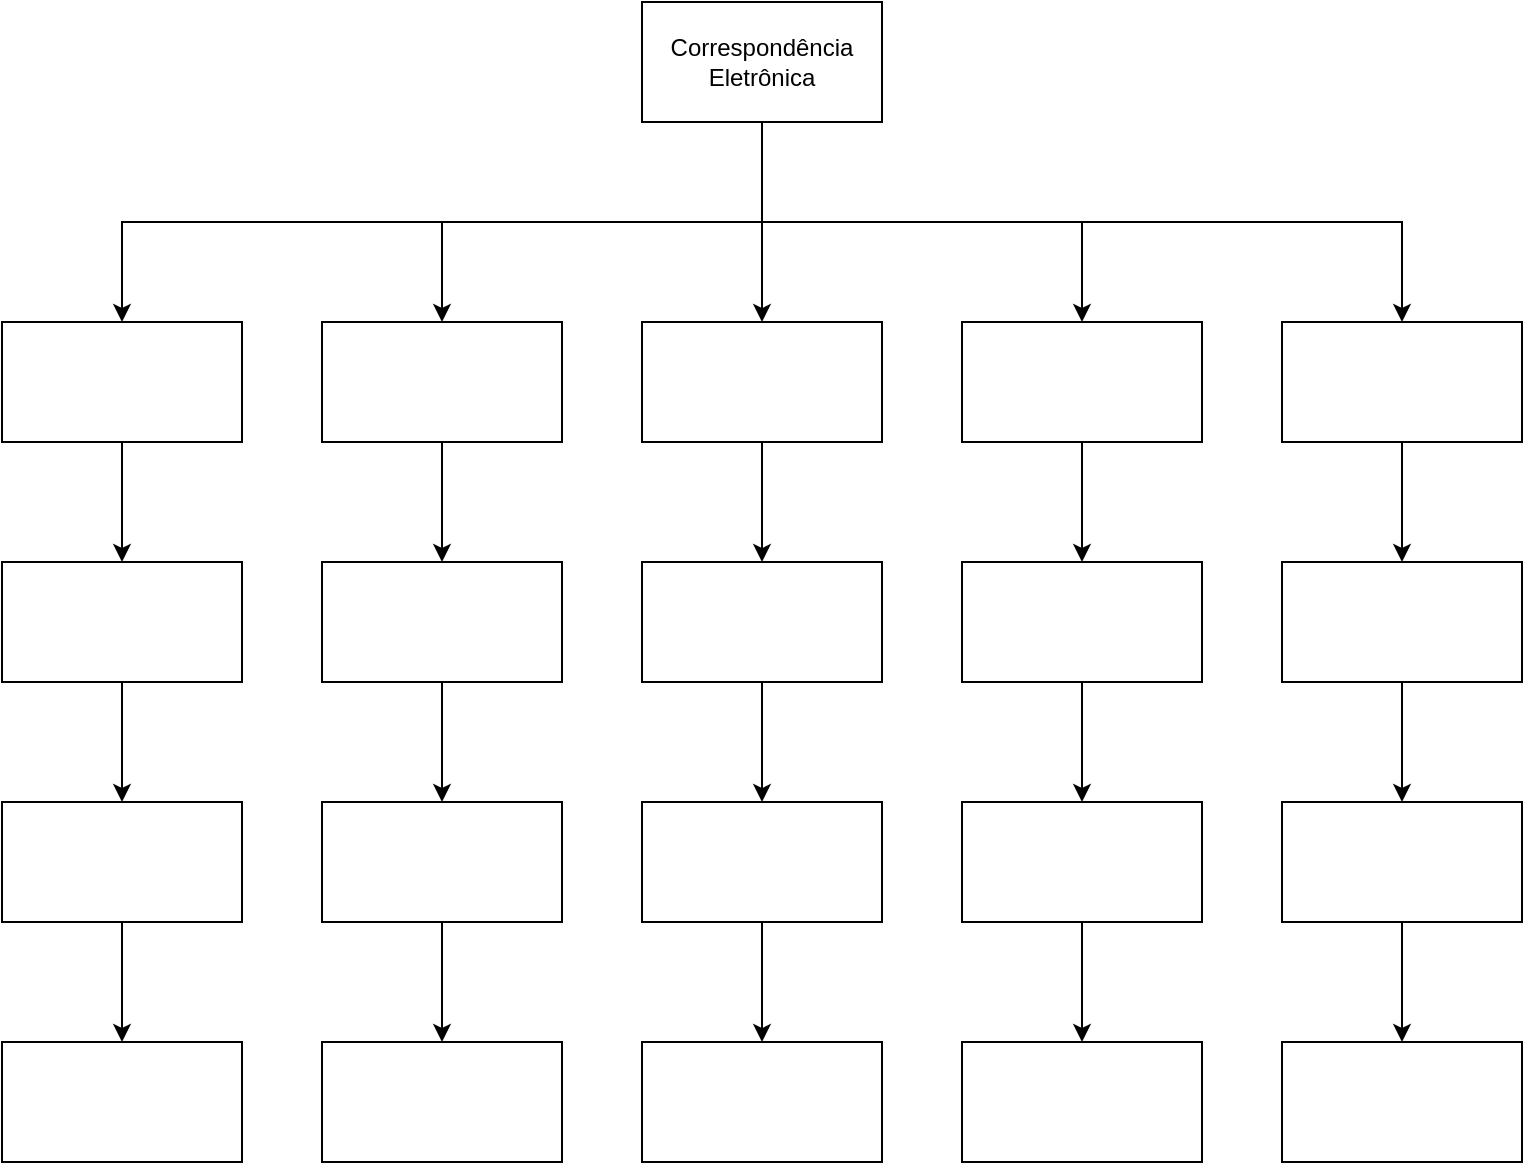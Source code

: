 <mxfile version="22.0.0" type="github">
  <diagram name="Page-1" id="D-1xYFfyUF5brrtXwwSW">
    <mxGraphModel dx="1028" dy="569" grid="1" gridSize="10" guides="1" tooltips="1" connect="1" arrows="1" fold="1" page="1" pageScale="1" pageWidth="850" pageHeight="1100" math="0" shadow="0">
      <root>
        <mxCell id="0" />
        <mxCell id="1" parent="0" />
        <mxCell id="EP6wdVNV-JdF1x0DyxK7-22" style="edgeStyle=orthogonalEdgeStyle;rounded=0;orthogonalLoop=1;jettySize=auto;html=1;exitX=0.5;exitY=1;exitDx=0;exitDy=0;entryX=0.5;entryY=0;entryDx=0;entryDy=0;" edge="1" parent="1" source="EP6wdVNV-JdF1x0DyxK7-1" target="EP6wdVNV-JdF1x0DyxK7-2">
          <mxGeometry relative="1" as="geometry" />
        </mxCell>
        <mxCell id="EP6wdVNV-JdF1x0DyxK7-23" style="edgeStyle=orthogonalEdgeStyle;rounded=0;orthogonalLoop=1;jettySize=auto;html=1;exitX=0.5;exitY=1;exitDx=0;exitDy=0;entryX=0.5;entryY=0;entryDx=0;entryDy=0;" edge="1" parent="1" source="EP6wdVNV-JdF1x0DyxK7-1" target="EP6wdVNV-JdF1x0DyxK7-5">
          <mxGeometry relative="1" as="geometry" />
        </mxCell>
        <mxCell id="EP6wdVNV-JdF1x0DyxK7-24" style="edgeStyle=orthogonalEdgeStyle;rounded=0;orthogonalLoop=1;jettySize=auto;html=1;exitX=0.5;exitY=1;exitDx=0;exitDy=0;entryX=0.5;entryY=0;entryDx=0;entryDy=0;" edge="1" parent="1" source="EP6wdVNV-JdF1x0DyxK7-1" target="EP6wdVNV-JdF1x0DyxK7-3">
          <mxGeometry relative="1" as="geometry" />
        </mxCell>
        <mxCell id="EP6wdVNV-JdF1x0DyxK7-25" style="edgeStyle=orthogonalEdgeStyle;rounded=0;orthogonalLoop=1;jettySize=auto;html=1;exitX=0.5;exitY=1;exitDx=0;exitDy=0;entryX=0.5;entryY=0;entryDx=0;entryDy=0;" edge="1" parent="1" source="EP6wdVNV-JdF1x0DyxK7-1" target="EP6wdVNV-JdF1x0DyxK7-4">
          <mxGeometry relative="1" as="geometry" />
        </mxCell>
        <mxCell id="EP6wdVNV-JdF1x0DyxK7-26" style="edgeStyle=orthogonalEdgeStyle;rounded=0;orthogonalLoop=1;jettySize=auto;html=1;exitX=0.5;exitY=1;exitDx=0;exitDy=0;entryX=0.5;entryY=0;entryDx=0;entryDy=0;" edge="1" parent="1" source="EP6wdVNV-JdF1x0DyxK7-1" target="EP6wdVNV-JdF1x0DyxK7-6">
          <mxGeometry relative="1" as="geometry" />
        </mxCell>
        <mxCell id="EP6wdVNV-JdF1x0DyxK7-1" value="Correspondência Eletrônica&lt;span id=&quot;docs-internal-guid-e67e9642-7fff-54b9-82e5-9a89ee6bfa45&quot;&gt;&lt;/span&gt;" style="rounded=0;whiteSpace=wrap;html=1;" vertex="1" parent="1">
          <mxGeometry x="365" y="220" width="120" height="60" as="geometry" />
        </mxCell>
        <mxCell id="EP6wdVNV-JdF1x0DyxK7-29" style="edgeStyle=orthogonalEdgeStyle;rounded=0;orthogonalLoop=1;jettySize=auto;html=1;exitX=0.5;exitY=1;exitDx=0;exitDy=0;entryX=0.5;entryY=0;entryDx=0;entryDy=0;" edge="1" parent="1" source="EP6wdVNV-JdF1x0DyxK7-2" target="EP6wdVNV-JdF1x0DyxK7-7">
          <mxGeometry relative="1" as="geometry" />
        </mxCell>
        <mxCell id="EP6wdVNV-JdF1x0DyxK7-2" value="" style="rounded=0;whiteSpace=wrap;html=1;" vertex="1" parent="1">
          <mxGeometry x="365" y="380" width="120" height="60" as="geometry" />
        </mxCell>
        <mxCell id="EP6wdVNV-JdF1x0DyxK7-28" style="edgeStyle=orthogonalEdgeStyle;rounded=0;orthogonalLoop=1;jettySize=auto;html=1;exitX=0.5;exitY=1;exitDx=0;exitDy=0;entryX=0.5;entryY=0;entryDx=0;entryDy=0;" edge="1" parent="1" source="EP6wdVNV-JdF1x0DyxK7-3" target="EP6wdVNV-JdF1x0DyxK7-8">
          <mxGeometry relative="1" as="geometry" />
        </mxCell>
        <mxCell id="EP6wdVNV-JdF1x0DyxK7-3" value="" style="rounded=0;whiteSpace=wrap;html=1;" vertex="1" parent="1">
          <mxGeometry x="205" y="380" width="120" height="60" as="geometry" />
        </mxCell>
        <mxCell id="EP6wdVNV-JdF1x0DyxK7-30" style="edgeStyle=orthogonalEdgeStyle;rounded=0;orthogonalLoop=1;jettySize=auto;html=1;exitX=0.5;exitY=1;exitDx=0;exitDy=0;entryX=0.5;entryY=0;entryDx=0;entryDy=0;" edge="1" parent="1" source="EP6wdVNV-JdF1x0DyxK7-4" target="EP6wdVNV-JdF1x0DyxK7-9">
          <mxGeometry relative="1" as="geometry" />
        </mxCell>
        <mxCell id="EP6wdVNV-JdF1x0DyxK7-4" value="" style="rounded=0;whiteSpace=wrap;html=1;" vertex="1" parent="1">
          <mxGeometry x="525" y="380" width="120" height="60" as="geometry" />
        </mxCell>
        <mxCell id="EP6wdVNV-JdF1x0DyxK7-27" style="edgeStyle=orthogonalEdgeStyle;rounded=0;orthogonalLoop=1;jettySize=auto;html=1;exitX=0.5;exitY=1;exitDx=0;exitDy=0;entryX=0.5;entryY=0;entryDx=0;entryDy=0;" edge="1" parent="1" source="EP6wdVNV-JdF1x0DyxK7-5" target="EP6wdVNV-JdF1x0DyxK7-10">
          <mxGeometry relative="1" as="geometry" />
        </mxCell>
        <mxCell id="EP6wdVNV-JdF1x0DyxK7-5" value="" style="rounded=0;whiteSpace=wrap;html=1;" vertex="1" parent="1">
          <mxGeometry x="45" y="380" width="120" height="60" as="geometry" />
        </mxCell>
        <mxCell id="EP6wdVNV-JdF1x0DyxK7-31" style="edgeStyle=orthogonalEdgeStyle;rounded=0;orthogonalLoop=1;jettySize=auto;html=1;exitX=0.5;exitY=1;exitDx=0;exitDy=0;entryX=0.5;entryY=0;entryDx=0;entryDy=0;" edge="1" parent="1" source="EP6wdVNV-JdF1x0DyxK7-6" target="EP6wdVNV-JdF1x0DyxK7-11">
          <mxGeometry relative="1" as="geometry" />
        </mxCell>
        <mxCell id="EP6wdVNV-JdF1x0DyxK7-6" value="" style="rounded=0;whiteSpace=wrap;html=1;" vertex="1" parent="1">
          <mxGeometry x="685" y="380" width="120" height="60" as="geometry" />
        </mxCell>
        <mxCell id="EP6wdVNV-JdF1x0DyxK7-34" style="edgeStyle=orthogonalEdgeStyle;rounded=0;orthogonalLoop=1;jettySize=auto;html=1;exitX=0.5;exitY=1;exitDx=0;exitDy=0;entryX=0.5;entryY=0;entryDx=0;entryDy=0;" edge="1" parent="1" source="EP6wdVNV-JdF1x0DyxK7-7" target="EP6wdVNV-JdF1x0DyxK7-12">
          <mxGeometry relative="1" as="geometry" />
        </mxCell>
        <mxCell id="EP6wdVNV-JdF1x0DyxK7-7" value="" style="rounded=0;whiteSpace=wrap;html=1;" vertex="1" parent="1">
          <mxGeometry x="365" y="500" width="120" height="60" as="geometry" />
        </mxCell>
        <mxCell id="EP6wdVNV-JdF1x0DyxK7-33" style="edgeStyle=orthogonalEdgeStyle;rounded=0;orthogonalLoop=1;jettySize=auto;html=1;exitX=0.5;exitY=1;exitDx=0;exitDy=0;entryX=0.5;entryY=0;entryDx=0;entryDy=0;" edge="1" parent="1" source="EP6wdVNV-JdF1x0DyxK7-8" target="EP6wdVNV-JdF1x0DyxK7-13">
          <mxGeometry relative="1" as="geometry" />
        </mxCell>
        <mxCell id="EP6wdVNV-JdF1x0DyxK7-8" value="" style="rounded=0;whiteSpace=wrap;html=1;" vertex="1" parent="1">
          <mxGeometry x="205" y="500" width="120" height="60" as="geometry" />
        </mxCell>
        <mxCell id="EP6wdVNV-JdF1x0DyxK7-35" style="edgeStyle=orthogonalEdgeStyle;rounded=0;orthogonalLoop=1;jettySize=auto;html=1;exitX=0.5;exitY=1;exitDx=0;exitDy=0;entryX=0.5;entryY=0;entryDx=0;entryDy=0;" edge="1" parent="1" source="EP6wdVNV-JdF1x0DyxK7-9" target="EP6wdVNV-JdF1x0DyxK7-14">
          <mxGeometry relative="1" as="geometry" />
        </mxCell>
        <mxCell id="EP6wdVNV-JdF1x0DyxK7-9" value="" style="rounded=0;whiteSpace=wrap;html=1;" vertex="1" parent="1">
          <mxGeometry x="525" y="500" width="120" height="60" as="geometry" />
        </mxCell>
        <mxCell id="EP6wdVNV-JdF1x0DyxK7-32" style="edgeStyle=orthogonalEdgeStyle;rounded=0;orthogonalLoop=1;jettySize=auto;html=1;exitX=0.5;exitY=1;exitDx=0;exitDy=0;entryX=0.5;entryY=0;entryDx=0;entryDy=0;" edge="1" parent="1" source="EP6wdVNV-JdF1x0DyxK7-10" target="EP6wdVNV-JdF1x0DyxK7-15">
          <mxGeometry relative="1" as="geometry" />
        </mxCell>
        <mxCell id="EP6wdVNV-JdF1x0DyxK7-10" value="" style="rounded=0;whiteSpace=wrap;html=1;" vertex="1" parent="1">
          <mxGeometry x="45" y="500" width="120" height="60" as="geometry" />
        </mxCell>
        <mxCell id="EP6wdVNV-JdF1x0DyxK7-36" style="edgeStyle=orthogonalEdgeStyle;rounded=0;orthogonalLoop=1;jettySize=auto;html=1;exitX=0.5;exitY=1;exitDx=0;exitDy=0;entryX=0.5;entryY=0;entryDx=0;entryDy=0;" edge="1" parent="1" source="EP6wdVNV-JdF1x0DyxK7-11" target="EP6wdVNV-JdF1x0DyxK7-16">
          <mxGeometry relative="1" as="geometry" />
        </mxCell>
        <mxCell id="EP6wdVNV-JdF1x0DyxK7-11" value="" style="rounded=0;whiteSpace=wrap;html=1;" vertex="1" parent="1">
          <mxGeometry x="685" y="500" width="120" height="60" as="geometry" />
        </mxCell>
        <mxCell id="EP6wdVNV-JdF1x0DyxK7-39" style="edgeStyle=orthogonalEdgeStyle;rounded=0;orthogonalLoop=1;jettySize=auto;html=1;exitX=0.5;exitY=1;exitDx=0;exitDy=0;entryX=0.5;entryY=0;entryDx=0;entryDy=0;" edge="1" parent="1" source="EP6wdVNV-JdF1x0DyxK7-12" target="EP6wdVNV-JdF1x0DyxK7-17">
          <mxGeometry relative="1" as="geometry" />
        </mxCell>
        <mxCell id="EP6wdVNV-JdF1x0DyxK7-12" value="" style="rounded=0;whiteSpace=wrap;html=1;" vertex="1" parent="1">
          <mxGeometry x="365" y="620" width="120" height="60" as="geometry" />
        </mxCell>
        <mxCell id="EP6wdVNV-JdF1x0DyxK7-38" style="edgeStyle=orthogonalEdgeStyle;rounded=0;orthogonalLoop=1;jettySize=auto;html=1;exitX=0.5;exitY=1;exitDx=0;exitDy=0;entryX=0.5;entryY=0;entryDx=0;entryDy=0;" edge="1" parent="1" source="EP6wdVNV-JdF1x0DyxK7-13" target="EP6wdVNV-JdF1x0DyxK7-18">
          <mxGeometry relative="1" as="geometry" />
        </mxCell>
        <mxCell id="EP6wdVNV-JdF1x0DyxK7-13" value="" style="rounded=0;whiteSpace=wrap;html=1;" vertex="1" parent="1">
          <mxGeometry x="205" y="620" width="120" height="60" as="geometry" />
        </mxCell>
        <mxCell id="EP6wdVNV-JdF1x0DyxK7-40" style="edgeStyle=orthogonalEdgeStyle;rounded=0;orthogonalLoop=1;jettySize=auto;html=1;exitX=0.5;exitY=1;exitDx=0;exitDy=0;entryX=0.5;entryY=0;entryDx=0;entryDy=0;" edge="1" parent="1" source="EP6wdVNV-JdF1x0DyxK7-14" target="EP6wdVNV-JdF1x0DyxK7-19">
          <mxGeometry relative="1" as="geometry" />
        </mxCell>
        <mxCell id="EP6wdVNV-JdF1x0DyxK7-14" value="" style="rounded=0;whiteSpace=wrap;html=1;" vertex="1" parent="1">
          <mxGeometry x="525" y="620" width="120" height="60" as="geometry" />
        </mxCell>
        <mxCell id="EP6wdVNV-JdF1x0DyxK7-37" style="edgeStyle=orthogonalEdgeStyle;rounded=0;orthogonalLoop=1;jettySize=auto;html=1;exitX=0.5;exitY=1;exitDx=0;exitDy=0;entryX=0.5;entryY=0;entryDx=0;entryDy=0;" edge="1" parent="1" source="EP6wdVNV-JdF1x0DyxK7-15" target="EP6wdVNV-JdF1x0DyxK7-20">
          <mxGeometry relative="1" as="geometry" />
        </mxCell>
        <mxCell id="EP6wdVNV-JdF1x0DyxK7-15" value="" style="rounded=0;whiteSpace=wrap;html=1;" vertex="1" parent="1">
          <mxGeometry x="45" y="620" width="120" height="60" as="geometry" />
        </mxCell>
        <mxCell id="EP6wdVNV-JdF1x0DyxK7-41" style="edgeStyle=orthogonalEdgeStyle;rounded=0;orthogonalLoop=1;jettySize=auto;html=1;exitX=0.5;exitY=1;exitDx=0;exitDy=0;entryX=0.5;entryY=0;entryDx=0;entryDy=0;" edge="1" parent="1" source="EP6wdVNV-JdF1x0DyxK7-16" target="EP6wdVNV-JdF1x0DyxK7-21">
          <mxGeometry relative="1" as="geometry" />
        </mxCell>
        <mxCell id="EP6wdVNV-JdF1x0DyxK7-16" value="" style="rounded=0;whiteSpace=wrap;html=1;" vertex="1" parent="1">
          <mxGeometry x="685" y="620" width="120" height="60" as="geometry" />
        </mxCell>
        <mxCell id="EP6wdVNV-JdF1x0DyxK7-17" value="" style="rounded=0;whiteSpace=wrap;html=1;" vertex="1" parent="1">
          <mxGeometry x="365" y="740" width="120" height="60" as="geometry" />
        </mxCell>
        <mxCell id="EP6wdVNV-JdF1x0DyxK7-18" value="" style="rounded=0;whiteSpace=wrap;html=1;" vertex="1" parent="1">
          <mxGeometry x="205" y="740" width="120" height="60" as="geometry" />
        </mxCell>
        <mxCell id="EP6wdVNV-JdF1x0DyxK7-19" value="" style="rounded=0;whiteSpace=wrap;html=1;" vertex="1" parent="1">
          <mxGeometry x="525" y="740" width="120" height="60" as="geometry" />
        </mxCell>
        <mxCell id="EP6wdVNV-JdF1x0DyxK7-20" value="" style="rounded=0;whiteSpace=wrap;html=1;" vertex="1" parent="1">
          <mxGeometry x="45" y="740" width="120" height="60" as="geometry" />
        </mxCell>
        <mxCell id="EP6wdVNV-JdF1x0DyxK7-21" value="" style="rounded=0;whiteSpace=wrap;html=1;" vertex="1" parent="1">
          <mxGeometry x="685" y="740" width="120" height="60" as="geometry" />
        </mxCell>
      </root>
    </mxGraphModel>
  </diagram>
</mxfile>
